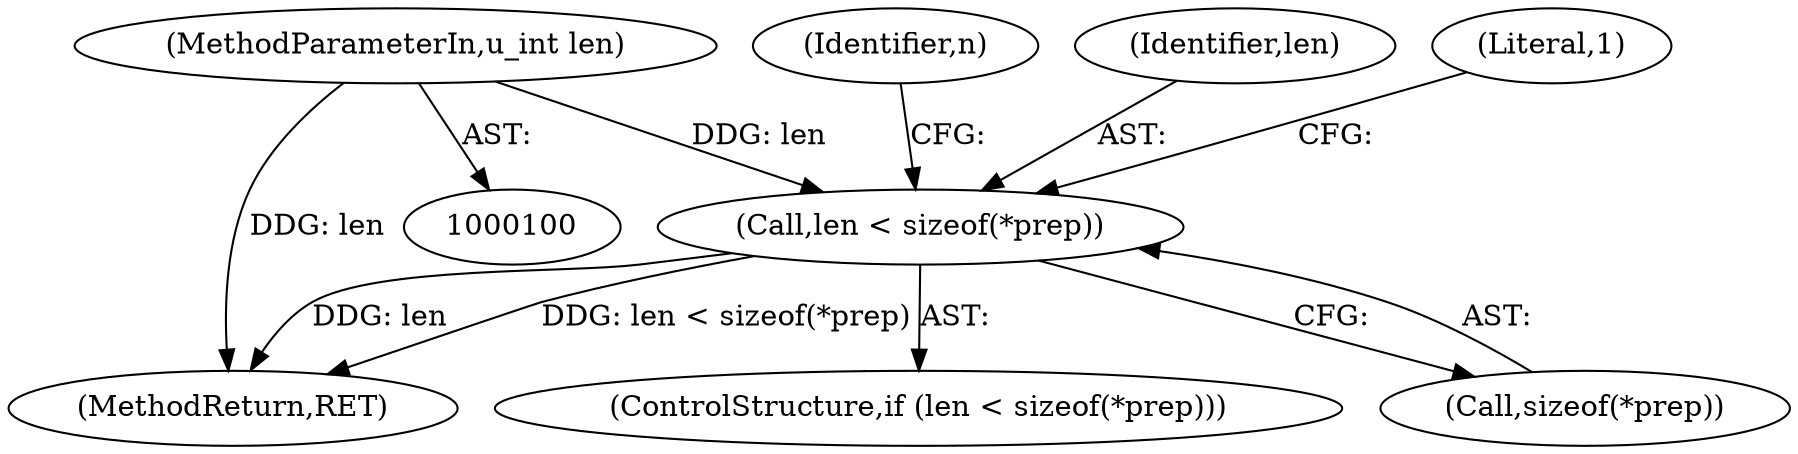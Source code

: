 digraph "1_tcpdump_cc356512f512e7fa423b3674db4bb31dbe40ffec@API" {
"1000118" [label="(Call,len < sizeof(*prep))"];
"1000103" [label="(MethodParameterIn,u_int len)"];
"1000128" [label="(Identifier,n)"];
"1000250" [label="(MethodReturn,RET)"];
"1000118" [label="(Call,len < sizeof(*prep))"];
"1000117" [label="(ControlStructure,if (len < sizeof(*prep)))"];
"1000119" [label="(Identifier,len)"];
"1000126" [label="(Literal,1)"];
"1000120" [label="(Call,sizeof(*prep))"];
"1000103" [label="(MethodParameterIn,u_int len)"];
"1000118" -> "1000117"  [label="AST: "];
"1000118" -> "1000120"  [label="CFG: "];
"1000119" -> "1000118"  [label="AST: "];
"1000120" -> "1000118"  [label="AST: "];
"1000126" -> "1000118"  [label="CFG: "];
"1000128" -> "1000118"  [label="CFG: "];
"1000118" -> "1000250"  [label="DDG: len < sizeof(*prep)"];
"1000118" -> "1000250"  [label="DDG: len"];
"1000103" -> "1000118"  [label="DDG: len"];
"1000103" -> "1000100"  [label="AST: "];
"1000103" -> "1000250"  [label="DDG: len"];
}
